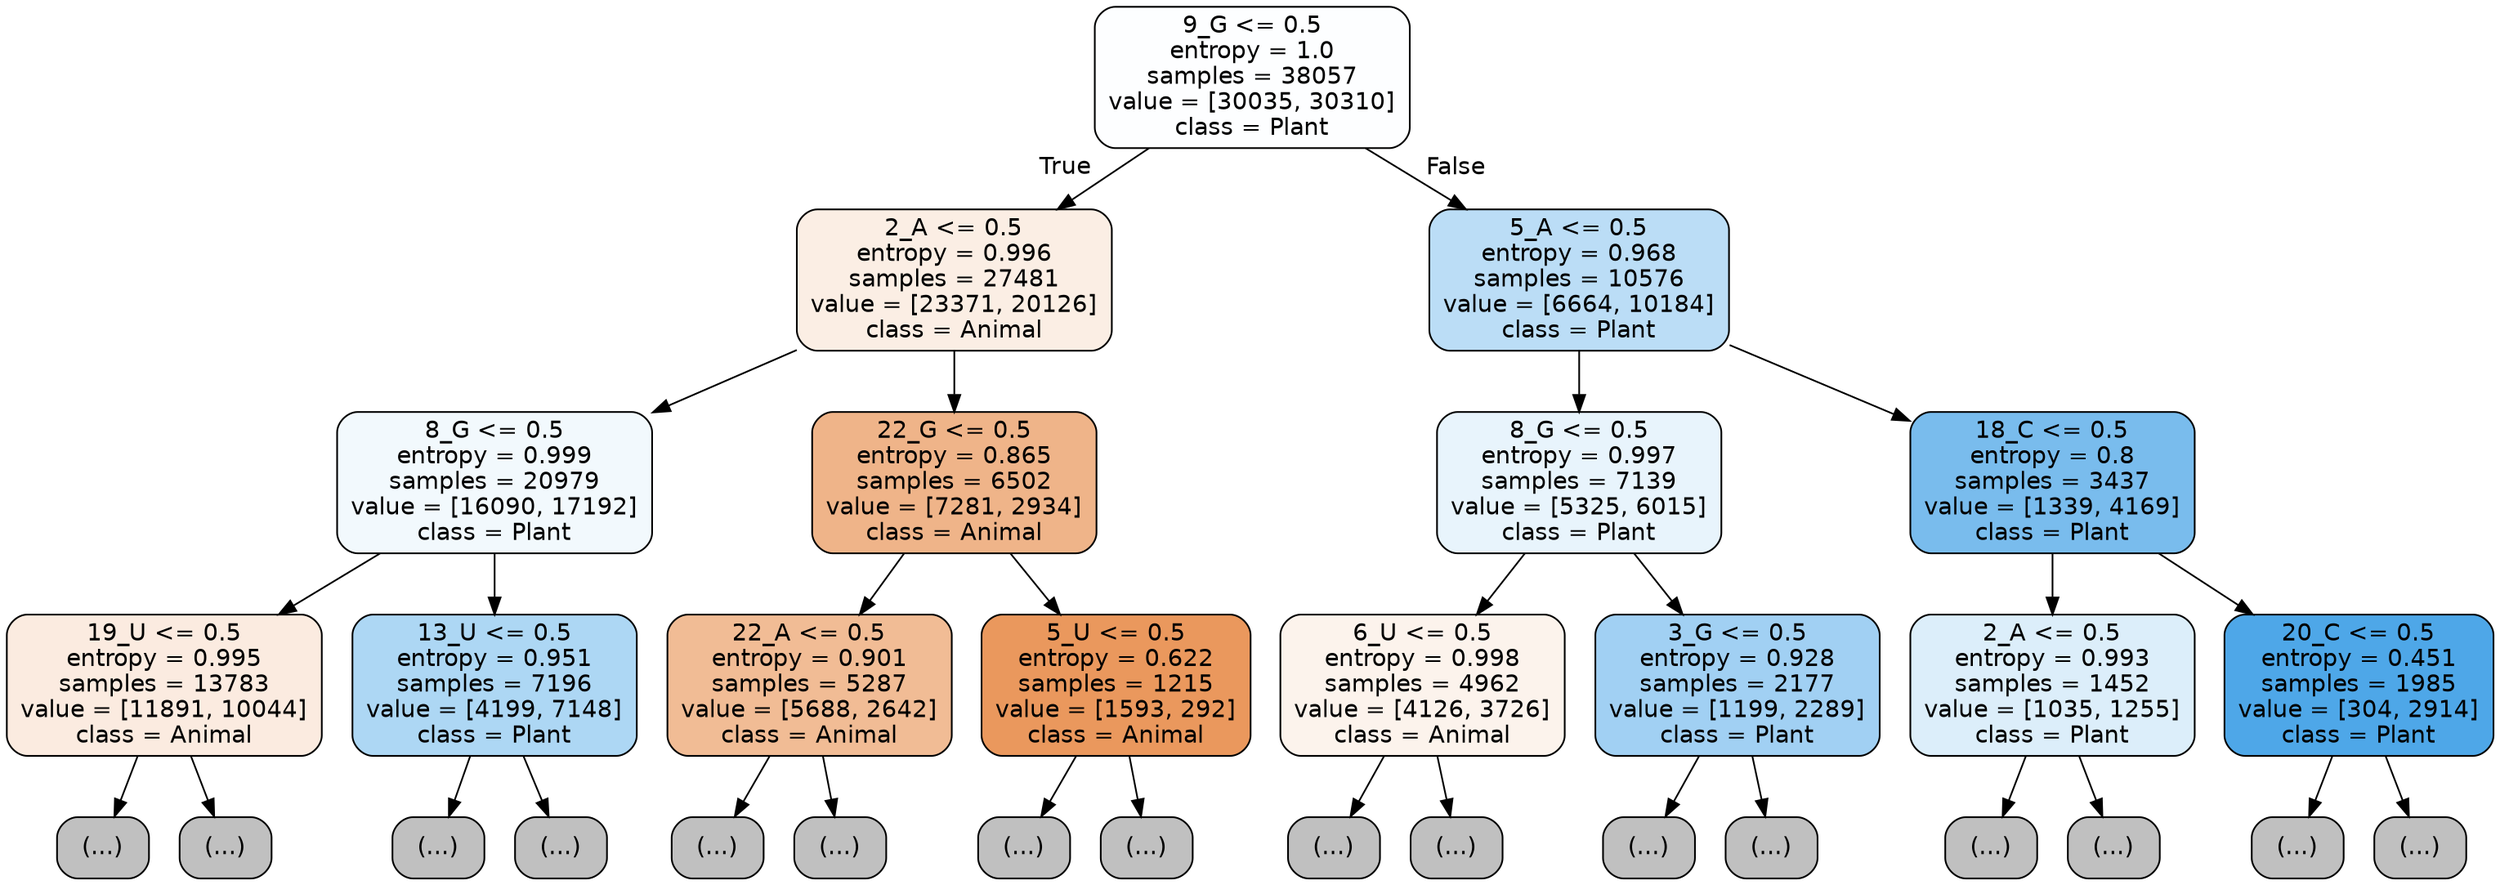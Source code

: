 digraph Tree {
node [shape=box, style="filled, rounded", color="black", fontname="helvetica"] ;
edge [fontname="helvetica"] ;
0 [label="9_G <= 0.5\nentropy = 1.0\nsamples = 38057\nvalue = [30035, 30310]\nclass = Plant", fillcolor="#fdfeff"] ;
1 [label="2_A <= 0.5\nentropy = 0.996\nsamples = 27481\nvalue = [23371, 20126]\nclass = Animal", fillcolor="#fbeee4"] ;
0 -> 1 [labeldistance=2.5, labelangle=45, headlabel="True"] ;
2 [label="8_G <= 0.5\nentropy = 0.999\nsamples = 20979\nvalue = [16090, 17192]\nclass = Plant", fillcolor="#f2f9fd"] ;
1 -> 2 ;
3 [label="19_U <= 0.5\nentropy = 0.995\nsamples = 13783\nvalue = [11891, 10044]\nclass = Animal", fillcolor="#fbebe0"] ;
2 -> 3 ;
4 [label="(...)", fillcolor="#C0C0C0"] ;
3 -> 4 ;
5177 [label="(...)", fillcolor="#C0C0C0"] ;
3 -> 5177 ;
6828 [label="13_U <= 0.5\nentropy = 0.951\nsamples = 7196\nvalue = [4199, 7148]\nclass = Plant", fillcolor="#add7f4"] ;
2 -> 6828 ;
6829 [label="(...)", fillcolor="#C0C0C0"] ;
6828 -> 6829 ;
8662 [label="(...)", fillcolor="#C0C0C0"] ;
6828 -> 8662 ;
9357 [label="22_G <= 0.5\nentropy = 0.865\nsamples = 6502\nvalue = [7281, 2934]\nclass = Animal", fillcolor="#efb489"] ;
1 -> 9357 ;
9358 [label="22_A <= 0.5\nentropy = 0.901\nsamples = 5287\nvalue = [5688, 2642]\nclass = Animal", fillcolor="#f1bc95"] ;
9357 -> 9358 ;
9359 [label="(...)", fillcolor="#C0C0C0"] ;
9358 -> 9359 ;
11600 [label="(...)", fillcolor="#C0C0C0"] ;
9358 -> 11600 ;
11909 [label="5_U <= 0.5\nentropy = 0.622\nsamples = 1215\nvalue = [1593, 292]\nclass = Animal", fillcolor="#ea985d"] ;
9357 -> 11909 ;
11910 [label="(...)", fillcolor="#C0C0C0"] ;
11909 -> 11910 ;
12219 [label="(...)", fillcolor="#C0C0C0"] ;
11909 -> 12219 ;
12286 [label="5_A <= 0.5\nentropy = 0.968\nsamples = 10576\nvalue = [6664, 10184]\nclass = Plant", fillcolor="#bbddf6"] ;
0 -> 12286 [labeldistance=2.5, labelangle=-45, headlabel="False"] ;
12287 [label="8_G <= 0.5\nentropy = 0.997\nsamples = 7139\nvalue = [5325, 6015]\nclass = Plant", fillcolor="#e8f4fc"] ;
12286 -> 12287 ;
12288 [label="6_U <= 0.5\nentropy = 0.998\nsamples = 4962\nvalue = [4126, 3726]\nclass = Animal", fillcolor="#fcf3ec"] ;
12287 -> 12288 ;
12289 [label="(...)", fillcolor="#C0C0C0"] ;
12288 -> 12289 ;
14000 [label="(...)", fillcolor="#C0C0C0"] ;
12288 -> 14000 ;
14609 [label="3_G <= 0.5\nentropy = 0.928\nsamples = 2177\nvalue = [1199, 2289]\nclass = Plant", fillcolor="#a1d0f3"] ;
12287 -> 14609 ;
14610 [label="(...)", fillcolor="#C0C0C0"] ;
14609 -> 14610 ;
15237 [label="(...)", fillcolor="#C0C0C0"] ;
14609 -> 15237 ;
15524 [label="18_C <= 0.5\nentropy = 0.8\nsamples = 3437\nvalue = [1339, 4169]\nclass = Plant", fillcolor="#79bced"] ;
12286 -> 15524 ;
15525 [label="2_A <= 0.5\nentropy = 0.993\nsamples = 1452\nvalue = [1035, 1255]\nclass = Plant", fillcolor="#dceefa"] ;
15524 -> 15525 ;
15526 [label="(...)", fillcolor="#C0C0C0"] ;
15525 -> 15526 ;
16155 [label="(...)", fillcolor="#C0C0C0"] ;
15525 -> 16155 ;
16342 [label="20_C <= 0.5\nentropy = 0.451\nsamples = 1985\nvalue = [304, 2914]\nclass = Plant", fillcolor="#4ea7e8"] ;
15524 -> 16342 ;
16343 [label="(...)", fillcolor="#C0C0C0"] ;
16342 -> 16343 ;
16530 [label="(...)", fillcolor="#C0C0C0"] ;
16342 -> 16530 ;
}